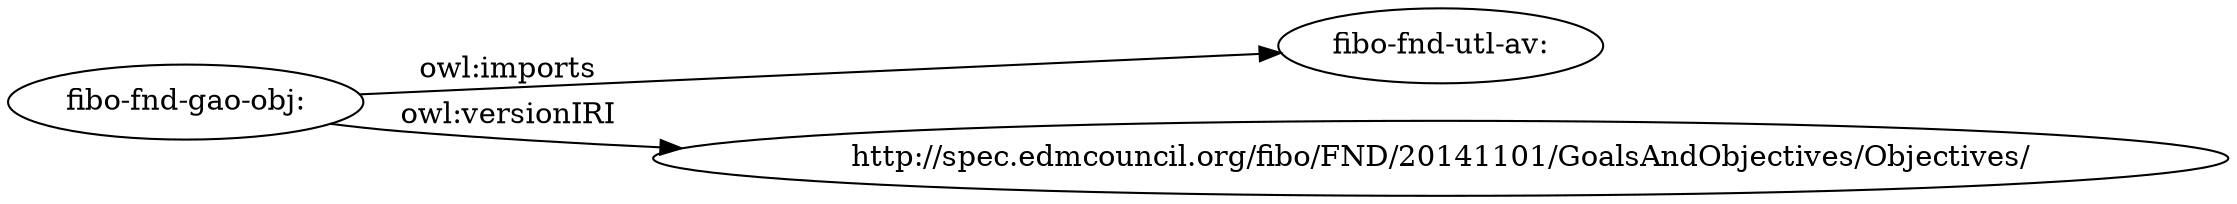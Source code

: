 digraph ar2dtool_diagram { 
rankdir=LR;
size="1501"
	"fibo-fnd-gao-obj:" -> "fibo-fnd-utl-av:" [ label = "owl:imports" ];
	"fibo-fnd-gao-obj:" -> "http://spec.edmcouncil.org/fibo/FND/20141101/GoalsAndObjectives/Objectives/" [ label = "owl:versionIRI" ];

}
